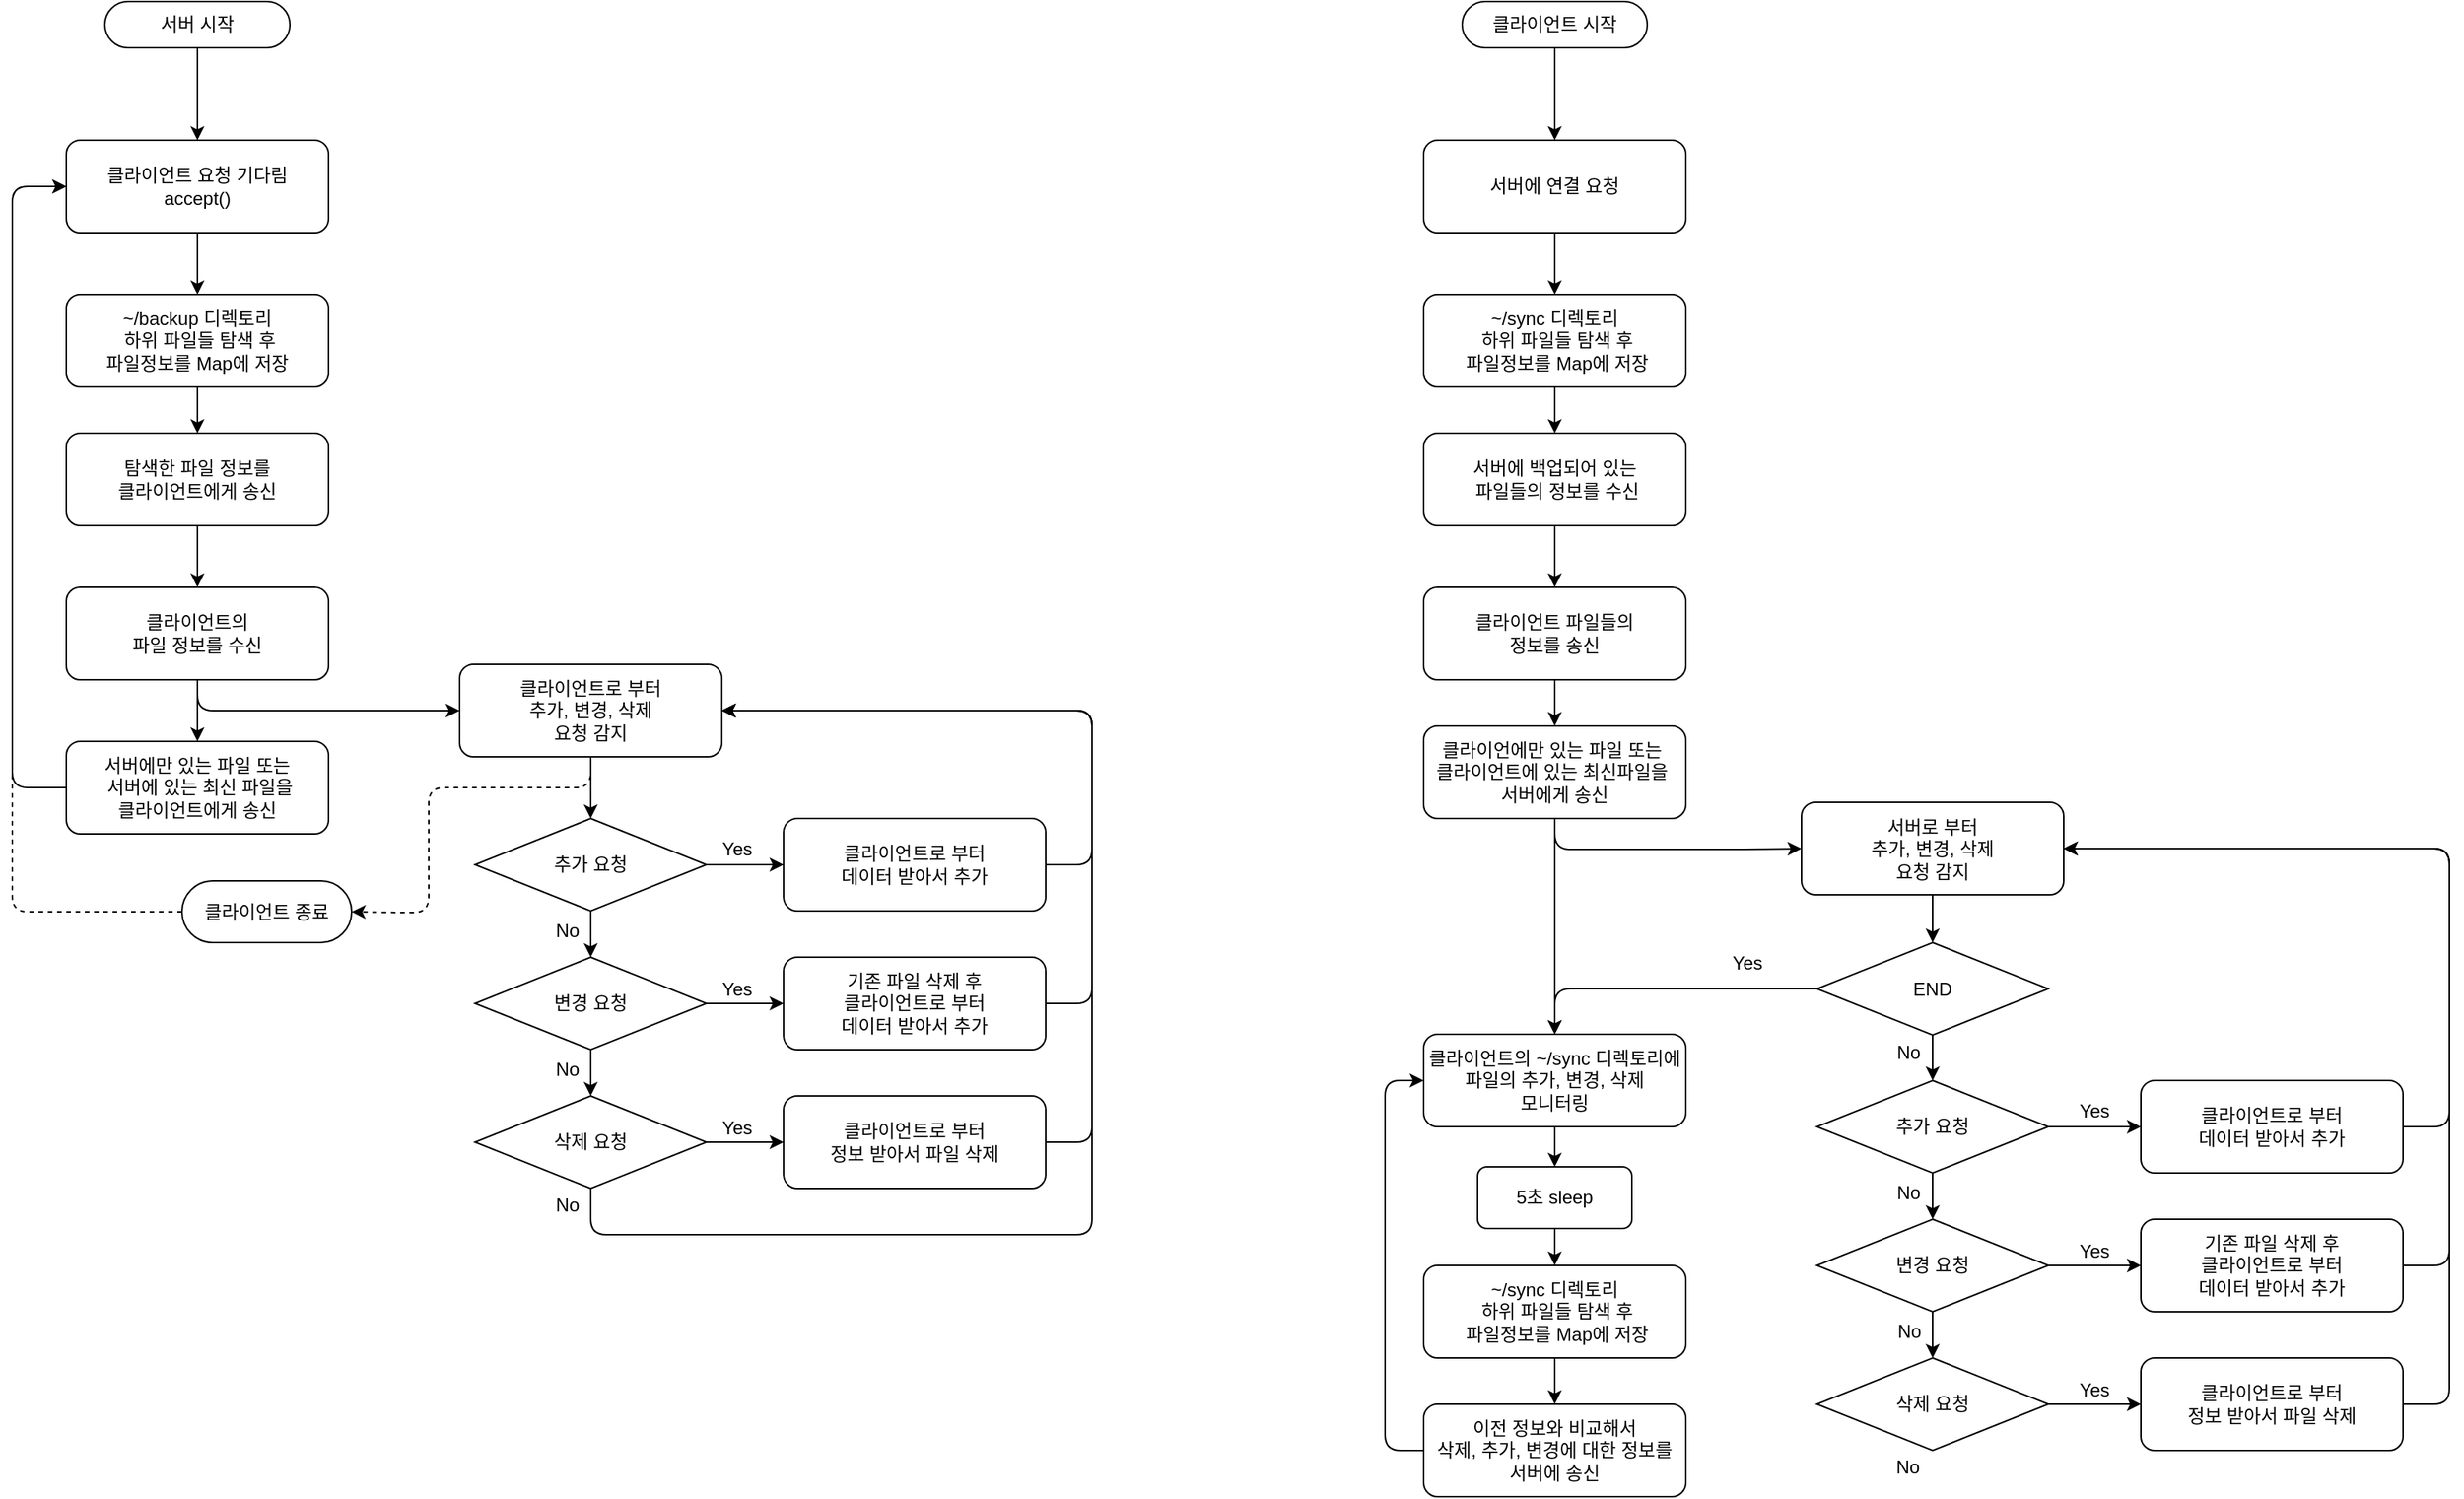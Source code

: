 <mxfile version="20.6.0" type="github">
  <diagram id="anX1heDQR3pZWfZQjRBe" name="페이지-1">
    <mxGraphModel dx="2374" dy="1149" grid="1" gridSize="10" guides="1" tooltips="1" connect="1" arrows="1" fold="1" page="1" pageScale="1" pageWidth="827" pageHeight="1169" math="0" shadow="0">
      <root>
        <mxCell id="0" />
        <mxCell id="1" parent="0" />
        <mxCell id="EzxVzveiI16b7jW3P2lI-17" style="edgeStyle=orthogonalEdgeStyle;rounded=0;orthogonalLoop=1;jettySize=auto;html=1;entryX=0.5;entryY=0;entryDx=0;entryDy=0;" parent="1" source="EzxVzveiI16b7jW3P2lI-1" target="EzxVzveiI16b7jW3P2lI-4" edge="1">
          <mxGeometry relative="1" as="geometry" />
        </mxCell>
        <mxCell id="EzxVzveiI16b7jW3P2lI-1" value="서버 시작" style="rounded=1;whiteSpace=wrap;html=1;arcSize=50;" parent="1" vertex="1">
          <mxGeometry x="80" y="110" width="120" height="30" as="geometry" />
        </mxCell>
        <mxCell id="hrOgbt3VgtR2BdMKw8dI-1" style="edgeStyle=orthogonalEdgeStyle;rounded=0;orthogonalLoop=1;jettySize=auto;html=1;entryX=0.5;entryY=0;entryDx=0;entryDy=0;" edge="1" parent="1" source="EzxVzveiI16b7jW3P2lI-2" target="EzxVzveiI16b7jW3P2lI-48">
          <mxGeometry relative="1" as="geometry" />
        </mxCell>
        <mxCell id="EzxVzveiI16b7jW3P2lI-2" value="클라이언트 시작" style="rounded=1;whiteSpace=wrap;html=1;arcSize=50;" parent="1" vertex="1">
          <mxGeometry x="960" y="110" width="120" height="30" as="geometry" />
        </mxCell>
        <mxCell id="EzxVzveiI16b7jW3P2lI-18" style="edgeStyle=orthogonalEdgeStyle;rounded=0;orthogonalLoop=1;jettySize=auto;html=1;entryX=0.5;entryY=0;entryDx=0;entryDy=0;" parent="1" source="EzxVzveiI16b7jW3P2lI-4" target="EzxVzveiI16b7jW3P2lI-5" edge="1">
          <mxGeometry relative="1" as="geometry" />
        </mxCell>
        <mxCell id="EzxVzveiI16b7jW3P2lI-4" value="클라이언트 요청 기다림&lt;br&gt;accept()" style="rounded=1;whiteSpace=wrap;html=1;" parent="1" vertex="1">
          <mxGeometry x="55" y="200" width="170" height="60" as="geometry" />
        </mxCell>
        <mxCell id="EzxVzveiI16b7jW3P2lI-19" style="edgeStyle=orthogonalEdgeStyle;rounded=0;orthogonalLoop=1;jettySize=auto;html=1;" parent="1" source="EzxVzveiI16b7jW3P2lI-5" target="EzxVzveiI16b7jW3P2lI-6" edge="1">
          <mxGeometry relative="1" as="geometry" />
        </mxCell>
        <mxCell id="EzxVzveiI16b7jW3P2lI-5" value="~/backup 디렉토리&lt;br&gt;&amp;nbsp;하위 파일들 탐색 후 &lt;br&gt;파일정보를 Map에 저장" style="rounded=1;whiteSpace=wrap;html=1;" parent="1" vertex="1">
          <mxGeometry x="55" y="300" width="170" height="60" as="geometry" />
        </mxCell>
        <mxCell id="EzxVzveiI16b7jW3P2lI-20" style="edgeStyle=orthogonalEdgeStyle;rounded=0;orthogonalLoop=1;jettySize=auto;html=1;" parent="1" source="EzxVzveiI16b7jW3P2lI-6" target="EzxVzveiI16b7jW3P2lI-7" edge="1">
          <mxGeometry relative="1" as="geometry" />
        </mxCell>
        <mxCell id="EzxVzveiI16b7jW3P2lI-6" value="탐색한 파일 정보를 &lt;br&gt;클라이언트에게 송신" style="rounded=1;whiteSpace=wrap;html=1;" parent="1" vertex="1">
          <mxGeometry x="55" y="390" width="170" height="60" as="geometry" />
        </mxCell>
        <mxCell id="EzxVzveiI16b7jW3P2lI-21" style="edgeStyle=orthogonalEdgeStyle;rounded=0;orthogonalLoop=1;jettySize=auto;html=1;entryX=0.5;entryY=0;entryDx=0;entryDy=0;" parent="1" source="EzxVzveiI16b7jW3P2lI-7" target="EzxVzveiI16b7jW3P2lI-9" edge="1">
          <mxGeometry relative="1" as="geometry" />
        </mxCell>
        <mxCell id="EzxVzveiI16b7jW3P2lI-22" style="edgeStyle=orthogonalEdgeStyle;rounded=1;orthogonalLoop=1;jettySize=auto;html=1;entryX=0;entryY=0.5;entryDx=0;entryDy=0;" parent="1" source="EzxVzveiI16b7jW3P2lI-7" target="EzxVzveiI16b7jW3P2lI-8" edge="1">
          <mxGeometry relative="1" as="geometry">
            <Array as="points">
              <mxPoint x="140" y="570" />
              <mxPoint x="270" y="570" />
            </Array>
          </mxGeometry>
        </mxCell>
        <mxCell id="EzxVzveiI16b7jW3P2lI-7" value="클라이언트의 &lt;br&gt;파일 정보를 수신" style="rounded=1;whiteSpace=wrap;html=1;" parent="1" vertex="1">
          <mxGeometry x="55" y="490" width="170" height="60" as="geometry" />
        </mxCell>
        <mxCell id="EzxVzveiI16b7jW3P2lI-23" style="edgeStyle=orthogonalEdgeStyle;rounded=0;orthogonalLoop=1;jettySize=auto;html=1;entryX=0.5;entryY=0;entryDx=0;entryDy=0;" parent="1" source="EzxVzveiI16b7jW3P2lI-8" target="EzxVzveiI16b7jW3P2lI-13" edge="1">
          <mxGeometry relative="1" as="geometry" />
        </mxCell>
        <mxCell id="EzxVzveiI16b7jW3P2lI-108" style="edgeStyle=orthogonalEdgeStyle;rounded=1;orthogonalLoop=1;jettySize=auto;html=1;entryX=1;entryY=0.5;entryDx=0;entryDy=0;dashed=1;" parent="1" source="EzxVzveiI16b7jW3P2lI-8" target="EzxVzveiI16b7jW3P2lI-105" edge="1">
          <mxGeometry relative="1" as="geometry">
            <Array as="points">
              <mxPoint x="395" y="620" />
              <mxPoint x="290" y="620" />
              <mxPoint x="290" y="701" />
              <mxPoint x="270" y="701" />
            </Array>
          </mxGeometry>
        </mxCell>
        <mxCell id="EzxVzveiI16b7jW3P2lI-8" value="클라이언트로 부터&lt;br&gt;추가, 변경, 삭제&lt;br&gt;요청 감지" style="rounded=1;whiteSpace=wrap;html=1;" parent="1" vertex="1">
          <mxGeometry x="310" y="540" width="170" height="60" as="geometry" />
        </mxCell>
        <mxCell id="EzxVzveiI16b7jW3P2lI-44" style="edgeStyle=orthogonalEdgeStyle;rounded=1;orthogonalLoop=1;jettySize=auto;html=1;entryX=0;entryY=0.5;entryDx=0;entryDy=0;" parent="1" source="EzxVzveiI16b7jW3P2lI-9" target="EzxVzveiI16b7jW3P2lI-4" edge="1">
          <mxGeometry relative="1" as="geometry">
            <Array as="points">
              <mxPoint x="20" y="620" />
              <mxPoint x="20" y="230" />
            </Array>
          </mxGeometry>
        </mxCell>
        <mxCell id="EzxVzveiI16b7jW3P2lI-9" value="서버에만 있는 파일 또는&lt;br&gt;&amp;nbsp;서버에 있는 최신 파일을 &lt;br&gt;클라이언트에게 송신" style="rounded=1;whiteSpace=wrap;html=1;" parent="1" vertex="1">
          <mxGeometry x="55" y="590" width="170" height="60" as="geometry" />
        </mxCell>
        <mxCell id="EzxVzveiI16b7jW3P2lI-24" style="edgeStyle=orthogonalEdgeStyle;rounded=0;orthogonalLoop=1;jettySize=auto;html=1;entryX=0.5;entryY=0;entryDx=0;entryDy=0;" parent="1" source="EzxVzveiI16b7jW3P2lI-13" target="EzxVzveiI16b7jW3P2lI-15" edge="1">
          <mxGeometry relative="1" as="geometry" />
        </mxCell>
        <mxCell id="EzxVzveiI16b7jW3P2lI-31" style="edgeStyle=orthogonalEdgeStyle;rounded=0;orthogonalLoop=1;jettySize=auto;html=1;entryX=0;entryY=0.5;entryDx=0;entryDy=0;" parent="1" source="EzxVzveiI16b7jW3P2lI-13" target="EzxVzveiI16b7jW3P2lI-28" edge="1">
          <mxGeometry relative="1" as="geometry" />
        </mxCell>
        <mxCell id="EzxVzveiI16b7jW3P2lI-13" value="추가 요청" style="rhombus;whiteSpace=wrap;html=1;" parent="1" vertex="1">
          <mxGeometry x="320" y="640" width="150" height="60" as="geometry" />
        </mxCell>
        <mxCell id="EzxVzveiI16b7jW3P2lI-25" style="edgeStyle=orthogonalEdgeStyle;rounded=0;orthogonalLoop=1;jettySize=auto;html=1;entryX=0.5;entryY=0;entryDx=0;entryDy=0;" parent="1" source="EzxVzveiI16b7jW3P2lI-15" target="EzxVzveiI16b7jW3P2lI-16" edge="1">
          <mxGeometry relative="1" as="geometry" />
        </mxCell>
        <mxCell id="EzxVzveiI16b7jW3P2lI-32" style="edgeStyle=orthogonalEdgeStyle;rounded=0;orthogonalLoop=1;jettySize=auto;html=1;entryX=0;entryY=0.5;entryDx=0;entryDy=0;" parent="1" source="EzxVzveiI16b7jW3P2lI-15" target="EzxVzveiI16b7jW3P2lI-29" edge="1">
          <mxGeometry relative="1" as="geometry" />
        </mxCell>
        <mxCell id="EzxVzveiI16b7jW3P2lI-15" value="변경 요청" style="rhombus;whiteSpace=wrap;html=1;" parent="1" vertex="1">
          <mxGeometry x="320" y="730" width="150" height="60" as="geometry" />
        </mxCell>
        <mxCell id="EzxVzveiI16b7jW3P2lI-33" style="edgeStyle=orthogonalEdgeStyle;rounded=0;orthogonalLoop=1;jettySize=auto;html=1;entryX=0;entryY=0.5;entryDx=0;entryDy=0;" parent="1" source="EzxVzveiI16b7jW3P2lI-16" target="EzxVzveiI16b7jW3P2lI-30" edge="1">
          <mxGeometry relative="1" as="geometry" />
        </mxCell>
        <mxCell id="EzxVzveiI16b7jW3P2lI-42" style="edgeStyle=orthogonalEdgeStyle;rounded=1;orthogonalLoop=1;jettySize=auto;html=1;entryX=1;entryY=0.5;entryDx=0;entryDy=0;" parent="1" source="EzxVzveiI16b7jW3P2lI-16" target="EzxVzveiI16b7jW3P2lI-8" edge="1">
          <mxGeometry relative="1" as="geometry">
            <Array as="points">
              <mxPoint x="395" y="910" />
              <mxPoint x="720" y="910" />
              <mxPoint x="720" y="570" />
            </Array>
          </mxGeometry>
        </mxCell>
        <mxCell id="EzxVzveiI16b7jW3P2lI-16" value="삭제 요청" style="rhombus;whiteSpace=wrap;html=1;" parent="1" vertex="1">
          <mxGeometry x="320" y="820" width="150" height="60" as="geometry" />
        </mxCell>
        <mxCell id="EzxVzveiI16b7jW3P2lI-39" style="edgeStyle=orthogonalEdgeStyle;rounded=1;orthogonalLoop=1;jettySize=auto;html=1;entryX=1;entryY=0.5;entryDx=0;entryDy=0;" parent="1" source="EzxVzveiI16b7jW3P2lI-28" target="EzxVzveiI16b7jW3P2lI-8" edge="1">
          <mxGeometry relative="1" as="geometry">
            <Array as="points">
              <mxPoint x="720" y="670" />
              <mxPoint x="720" y="570" />
            </Array>
          </mxGeometry>
        </mxCell>
        <mxCell id="EzxVzveiI16b7jW3P2lI-28" value="클라이언트로 부터&lt;br&gt;데이터 받아서 추가" style="rounded=1;whiteSpace=wrap;html=1;" parent="1" vertex="1">
          <mxGeometry x="520" y="640" width="170" height="60" as="geometry" />
        </mxCell>
        <mxCell id="EzxVzveiI16b7jW3P2lI-40" style="edgeStyle=orthogonalEdgeStyle;rounded=1;orthogonalLoop=1;jettySize=auto;html=1;entryX=1;entryY=0.5;entryDx=0;entryDy=0;" parent="1" source="EzxVzveiI16b7jW3P2lI-29" target="EzxVzveiI16b7jW3P2lI-8" edge="1">
          <mxGeometry relative="1" as="geometry">
            <Array as="points">
              <mxPoint x="720" y="760" />
              <mxPoint x="720" y="570" />
            </Array>
          </mxGeometry>
        </mxCell>
        <mxCell id="EzxVzveiI16b7jW3P2lI-29" value="기존 파일 삭제 후&lt;br&gt;클라이언트로 부터&lt;br&gt;데이터 받아서 추가" style="rounded=1;whiteSpace=wrap;html=1;" parent="1" vertex="1">
          <mxGeometry x="520" y="730" width="170" height="60" as="geometry" />
        </mxCell>
        <mxCell id="EzxVzveiI16b7jW3P2lI-41" style="edgeStyle=orthogonalEdgeStyle;rounded=1;orthogonalLoop=1;jettySize=auto;html=1;entryX=1;entryY=0.5;entryDx=0;entryDy=0;" parent="1" source="EzxVzveiI16b7jW3P2lI-30" target="EzxVzveiI16b7jW3P2lI-8" edge="1">
          <mxGeometry relative="1" as="geometry">
            <Array as="points">
              <mxPoint x="720" y="850" />
              <mxPoint x="720" y="570" />
            </Array>
          </mxGeometry>
        </mxCell>
        <mxCell id="EzxVzveiI16b7jW3P2lI-30" value="클라이언트로 부터&lt;br&gt;정보 받아서 파일 삭제" style="rounded=1;whiteSpace=wrap;html=1;" parent="1" vertex="1">
          <mxGeometry x="520" y="820" width="170" height="60" as="geometry" />
        </mxCell>
        <mxCell id="EzxVzveiI16b7jW3P2lI-34" value="Yes" style="text;html=1;strokeColor=none;fillColor=none;align=center;verticalAlign=middle;whiteSpace=wrap;rounded=0;" parent="1" vertex="1">
          <mxGeometry x="475" y="649" width="30" height="21" as="geometry" />
        </mxCell>
        <mxCell id="EzxVzveiI16b7jW3P2lI-35" value="Yes" style="text;html=1;strokeColor=none;fillColor=none;align=center;verticalAlign=middle;whiteSpace=wrap;rounded=0;" parent="1" vertex="1">
          <mxGeometry x="475" y="740" width="30" height="21" as="geometry" />
        </mxCell>
        <mxCell id="EzxVzveiI16b7jW3P2lI-36" value="Yes" style="text;html=1;strokeColor=none;fillColor=none;align=center;verticalAlign=middle;whiteSpace=wrap;rounded=0;" parent="1" vertex="1">
          <mxGeometry x="475" y="830" width="30" height="21" as="geometry" />
        </mxCell>
        <mxCell id="EzxVzveiI16b7jW3P2lI-37" value="No" style="text;html=1;strokeColor=none;fillColor=none;align=center;verticalAlign=middle;whiteSpace=wrap;rounded=0;" parent="1" vertex="1">
          <mxGeometry x="365" y="702" width="30" height="21" as="geometry" />
        </mxCell>
        <mxCell id="EzxVzveiI16b7jW3P2lI-38" value="No" style="text;html=1;strokeColor=none;fillColor=none;align=center;verticalAlign=middle;whiteSpace=wrap;rounded=0;" parent="1" vertex="1">
          <mxGeometry x="365" y="792" width="30" height="21" as="geometry" />
        </mxCell>
        <mxCell id="EzxVzveiI16b7jW3P2lI-43" value="No" style="text;html=1;strokeColor=none;fillColor=none;align=center;verticalAlign=middle;whiteSpace=wrap;rounded=0;" parent="1" vertex="1">
          <mxGeometry x="365" y="880" width="30" height="21" as="geometry" />
        </mxCell>
        <mxCell id="EzxVzveiI16b7jW3P2lI-71" style="edgeStyle=orthogonalEdgeStyle;rounded=1;orthogonalLoop=1;jettySize=auto;html=1;entryX=0.5;entryY=0;entryDx=0;entryDy=0;" parent="1" source="EzxVzveiI16b7jW3P2lI-48" target="EzxVzveiI16b7jW3P2lI-49" edge="1">
          <mxGeometry relative="1" as="geometry" />
        </mxCell>
        <mxCell id="EzxVzveiI16b7jW3P2lI-48" value="서버에 연결 요청" style="rounded=1;whiteSpace=wrap;html=1;" parent="1" vertex="1">
          <mxGeometry x="935" y="200" width="170" height="60" as="geometry" />
        </mxCell>
        <mxCell id="EzxVzveiI16b7jW3P2lI-72" style="edgeStyle=orthogonalEdgeStyle;rounded=1;orthogonalLoop=1;jettySize=auto;html=1;entryX=0.5;entryY=0;entryDx=0;entryDy=0;" parent="1" source="EzxVzveiI16b7jW3P2lI-49" target="EzxVzveiI16b7jW3P2lI-50" edge="1">
          <mxGeometry relative="1" as="geometry" />
        </mxCell>
        <mxCell id="EzxVzveiI16b7jW3P2lI-49" value="~/sync 디렉토리&lt;br&gt;&amp;nbsp;하위 파일들 탐색 후&lt;br&gt;&amp;nbsp;파일정보를 Map에 저장" style="rounded=1;whiteSpace=wrap;html=1;" parent="1" vertex="1">
          <mxGeometry x="935" y="300" width="170" height="60" as="geometry" />
        </mxCell>
        <mxCell id="EzxVzveiI16b7jW3P2lI-73" style="edgeStyle=orthogonalEdgeStyle;rounded=1;orthogonalLoop=1;jettySize=auto;html=1;" parent="1" source="EzxVzveiI16b7jW3P2lI-50" target="EzxVzveiI16b7jW3P2lI-51" edge="1">
          <mxGeometry relative="1" as="geometry" />
        </mxCell>
        <mxCell id="EzxVzveiI16b7jW3P2lI-50" value="서버에 백업되어 있는&lt;br&gt;&amp;nbsp;파일들의 정보를 수신" style="rounded=1;whiteSpace=wrap;html=1;" parent="1" vertex="1">
          <mxGeometry x="935" y="390" width="170" height="60" as="geometry" />
        </mxCell>
        <mxCell id="EzxVzveiI16b7jW3P2lI-74" style="edgeStyle=orthogonalEdgeStyle;rounded=1;orthogonalLoop=1;jettySize=auto;html=1;entryX=0.5;entryY=0;entryDx=0;entryDy=0;" parent="1" source="EzxVzveiI16b7jW3P2lI-51" target="EzxVzveiI16b7jW3P2lI-60" edge="1">
          <mxGeometry relative="1" as="geometry" />
        </mxCell>
        <mxCell id="EzxVzveiI16b7jW3P2lI-51" value="클라이언트&amp;nbsp;파일들의 &lt;br&gt;정보를 송신" style="rounded=1;whiteSpace=wrap;html=1;" parent="1" vertex="1">
          <mxGeometry x="935" y="490" width="170" height="60" as="geometry" />
        </mxCell>
        <mxCell id="EzxVzveiI16b7jW3P2lI-75" style="edgeStyle=orthogonalEdgeStyle;rounded=1;orthogonalLoop=1;jettySize=auto;html=1;entryX=0.5;entryY=0;entryDx=0;entryDy=0;" parent="1" source="EzxVzveiI16b7jW3P2lI-60" target="EzxVzveiI16b7jW3P2lI-62" edge="1">
          <mxGeometry relative="1" as="geometry" />
        </mxCell>
        <mxCell id="EzxVzveiI16b7jW3P2lI-95" style="edgeStyle=orthogonalEdgeStyle;rounded=1;orthogonalLoop=1;jettySize=auto;html=1;entryX=0;entryY=0.5;entryDx=0;entryDy=0;" parent="1" source="EzxVzveiI16b7jW3P2lI-60" target="EzxVzveiI16b7jW3P2lI-76" edge="1">
          <mxGeometry relative="1" as="geometry">
            <Array as="points">
              <mxPoint x="1020" y="660" />
              <mxPoint x="1143" y="660" />
            </Array>
          </mxGeometry>
        </mxCell>
        <mxCell id="EzxVzveiI16b7jW3P2lI-60" value="클라이언에만 있는 파일 또는&amp;nbsp;&lt;br&gt;클라이언트에 있는 최신파일을&amp;nbsp;&lt;br&gt;서버에게 송신" style="rounded=1;whiteSpace=wrap;html=1;" parent="1" vertex="1">
          <mxGeometry x="935" y="580" width="170" height="60" as="geometry" />
        </mxCell>
        <mxCell id="EzxVzveiI16b7jW3P2lI-68" style="edgeStyle=orthogonalEdgeStyle;rounded=1;orthogonalLoop=1;jettySize=auto;html=1;entryX=0.5;entryY=0;entryDx=0;entryDy=0;" parent="1" source="EzxVzveiI16b7jW3P2lI-62" target="EzxVzveiI16b7jW3P2lI-63" edge="1">
          <mxGeometry relative="1" as="geometry" />
        </mxCell>
        <mxCell id="EzxVzveiI16b7jW3P2lI-62" value="클라이언트의 ~/sync 디렉토리에 파일의 추가, 변경, 삭제&lt;br&gt;모니터링" style="rounded=1;whiteSpace=wrap;html=1;" parent="1" vertex="1">
          <mxGeometry x="935" y="780" width="170" height="60" as="geometry" />
        </mxCell>
        <mxCell id="EzxVzveiI16b7jW3P2lI-69" style="edgeStyle=orthogonalEdgeStyle;rounded=1;orthogonalLoop=1;jettySize=auto;html=1;entryX=0.5;entryY=0;entryDx=0;entryDy=0;" parent="1" source="EzxVzveiI16b7jW3P2lI-63" target="EzxVzveiI16b7jW3P2lI-64" edge="1">
          <mxGeometry relative="1" as="geometry" />
        </mxCell>
        <mxCell id="EzxVzveiI16b7jW3P2lI-63" value="5초 sleep" style="rounded=1;whiteSpace=wrap;html=1;" parent="1" vertex="1">
          <mxGeometry x="970" y="866" width="100" height="40" as="geometry" />
        </mxCell>
        <mxCell id="EzxVzveiI16b7jW3P2lI-70" style="edgeStyle=orthogonalEdgeStyle;rounded=1;orthogonalLoop=1;jettySize=auto;html=1;entryX=0.5;entryY=0;entryDx=0;entryDy=0;" parent="1" source="EzxVzveiI16b7jW3P2lI-64" target="EzxVzveiI16b7jW3P2lI-65" edge="1">
          <mxGeometry relative="1" as="geometry" />
        </mxCell>
        <mxCell id="EzxVzveiI16b7jW3P2lI-64" value="~/sync 디렉토리&lt;br&gt;&amp;nbsp;하위 파일들 탐색 후&lt;br&gt;&amp;nbsp;파일정보를 Map에 저장" style="rounded=1;whiteSpace=wrap;html=1;" parent="1" vertex="1">
          <mxGeometry x="935" y="930" width="170" height="60" as="geometry" />
        </mxCell>
        <mxCell id="EzxVzveiI16b7jW3P2lI-67" style="edgeStyle=orthogonalEdgeStyle;rounded=1;orthogonalLoop=1;jettySize=auto;html=1;entryX=0;entryY=0.5;entryDx=0;entryDy=0;" parent="1" source="EzxVzveiI16b7jW3P2lI-65" target="EzxVzveiI16b7jW3P2lI-62" edge="1">
          <mxGeometry relative="1" as="geometry">
            <Array as="points">
              <mxPoint x="910" y="1050.0" />
              <mxPoint x="910" y="810" />
            </Array>
          </mxGeometry>
        </mxCell>
        <mxCell id="EzxVzveiI16b7jW3P2lI-65" value="이전 정보와 비교해서&lt;br&gt;삭제, 추가, 변경에 대한 정보를&lt;br&gt;서버에 송신" style="rounded=1;whiteSpace=wrap;html=1;" parent="1" vertex="1">
          <mxGeometry x="935" y="1020" width="170" height="60" as="geometry" />
        </mxCell>
        <mxCell id="EzxVzveiI16b7jW3P2lI-100" style="edgeStyle=orthogonalEdgeStyle;rounded=1;orthogonalLoop=1;jettySize=auto;html=1;entryX=0.5;entryY=0;entryDx=0;entryDy=0;" parent="1" source="EzxVzveiI16b7jW3P2lI-76" target="EzxVzveiI16b7jW3P2lI-99" edge="1">
          <mxGeometry relative="1" as="geometry" />
        </mxCell>
        <mxCell id="EzxVzveiI16b7jW3P2lI-76" value="서버로 부터&lt;br&gt;추가, 변경, 삭제&lt;br&gt;요청 감지" style="rounded=1;whiteSpace=wrap;html=1;" parent="1" vertex="1">
          <mxGeometry x="1180" y="629.5" width="170" height="60" as="geometry" />
        </mxCell>
        <mxCell id="EzxVzveiI16b7jW3P2lI-77" style="edgeStyle=orthogonalEdgeStyle;rounded=0;orthogonalLoop=1;jettySize=auto;html=1;entryX=0.5;entryY=0;entryDx=0;entryDy=0;" parent="1" source="EzxVzveiI16b7jW3P2lI-79" target="EzxVzveiI16b7jW3P2lI-82" edge="1">
          <mxGeometry relative="1" as="geometry" />
        </mxCell>
        <mxCell id="EzxVzveiI16b7jW3P2lI-78" style="edgeStyle=orthogonalEdgeStyle;rounded=0;orthogonalLoop=1;jettySize=auto;html=1;entryX=0;entryY=0.5;entryDx=0;entryDy=0;" parent="1" source="EzxVzveiI16b7jW3P2lI-79" target="EzxVzveiI16b7jW3P2lI-85" edge="1">
          <mxGeometry relative="1" as="geometry" />
        </mxCell>
        <mxCell id="EzxVzveiI16b7jW3P2lI-79" value="추가 요청" style="rhombus;whiteSpace=wrap;html=1;" parent="1" vertex="1">
          <mxGeometry x="1190" y="810" width="150" height="60" as="geometry" />
        </mxCell>
        <mxCell id="EzxVzveiI16b7jW3P2lI-80" style="edgeStyle=orthogonalEdgeStyle;rounded=0;orthogonalLoop=1;jettySize=auto;html=1;entryX=0.5;entryY=0;entryDx=0;entryDy=0;" parent="1" source="EzxVzveiI16b7jW3P2lI-82" target="EzxVzveiI16b7jW3P2lI-84" edge="1">
          <mxGeometry relative="1" as="geometry" />
        </mxCell>
        <mxCell id="EzxVzveiI16b7jW3P2lI-81" style="edgeStyle=orthogonalEdgeStyle;rounded=0;orthogonalLoop=1;jettySize=auto;html=1;entryX=0;entryY=0.5;entryDx=0;entryDy=0;" parent="1" source="EzxVzveiI16b7jW3P2lI-82" target="EzxVzveiI16b7jW3P2lI-86" edge="1">
          <mxGeometry relative="1" as="geometry" />
        </mxCell>
        <mxCell id="EzxVzveiI16b7jW3P2lI-82" value="변경 요청" style="rhombus;whiteSpace=wrap;html=1;" parent="1" vertex="1">
          <mxGeometry x="1190" y="900" width="150" height="60" as="geometry" />
        </mxCell>
        <mxCell id="EzxVzveiI16b7jW3P2lI-83" style="edgeStyle=orthogonalEdgeStyle;rounded=0;orthogonalLoop=1;jettySize=auto;html=1;entryX=0;entryY=0.5;entryDx=0;entryDy=0;" parent="1" source="EzxVzveiI16b7jW3P2lI-84" target="EzxVzveiI16b7jW3P2lI-87" edge="1">
          <mxGeometry relative="1" as="geometry" />
        </mxCell>
        <mxCell id="EzxVzveiI16b7jW3P2lI-84" value="삭제 요청" style="rhombus;whiteSpace=wrap;html=1;" parent="1" vertex="1">
          <mxGeometry x="1190" y="990" width="150" height="60" as="geometry" />
        </mxCell>
        <mxCell id="EzxVzveiI16b7jW3P2lI-96" style="edgeStyle=orthogonalEdgeStyle;rounded=1;orthogonalLoop=1;jettySize=auto;html=1;entryX=1;entryY=0.5;entryDx=0;entryDy=0;" parent="1" source="EzxVzveiI16b7jW3P2lI-85" target="EzxVzveiI16b7jW3P2lI-76" edge="1">
          <mxGeometry relative="1" as="geometry">
            <Array as="points">
              <mxPoint x="1600" y="840" />
              <mxPoint x="1600" y="659" />
            </Array>
          </mxGeometry>
        </mxCell>
        <mxCell id="EzxVzveiI16b7jW3P2lI-85" value="클라이언트로 부터&lt;br&gt;데이터 받아서 추가" style="rounded=1;whiteSpace=wrap;html=1;" parent="1" vertex="1">
          <mxGeometry x="1400" y="810" width="170" height="60" as="geometry" />
        </mxCell>
        <mxCell id="EzxVzveiI16b7jW3P2lI-97" style="edgeStyle=orthogonalEdgeStyle;rounded=1;orthogonalLoop=1;jettySize=auto;html=1;entryX=1;entryY=0.5;entryDx=0;entryDy=0;" parent="1" source="EzxVzveiI16b7jW3P2lI-86" target="EzxVzveiI16b7jW3P2lI-76" edge="1">
          <mxGeometry relative="1" as="geometry">
            <Array as="points">
              <mxPoint x="1600" y="930" />
              <mxPoint x="1600" y="659" />
            </Array>
          </mxGeometry>
        </mxCell>
        <mxCell id="EzxVzveiI16b7jW3P2lI-86" value="기존 파일 삭제 후&lt;br&gt;클라이언트로 부터&lt;br&gt;데이터 받아서 추가" style="rounded=1;whiteSpace=wrap;html=1;" parent="1" vertex="1">
          <mxGeometry x="1400" y="900" width="170" height="60" as="geometry" />
        </mxCell>
        <mxCell id="EzxVzveiI16b7jW3P2lI-98" style="edgeStyle=orthogonalEdgeStyle;rounded=1;orthogonalLoop=1;jettySize=auto;html=1;entryX=1;entryY=0.5;entryDx=0;entryDy=0;" parent="1" source="EzxVzveiI16b7jW3P2lI-87" target="EzxVzveiI16b7jW3P2lI-76" edge="1">
          <mxGeometry relative="1" as="geometry">
            <Array as="points">
              <mxPoint x="1600" y="1020" />
              <mxPoint x="1600" y="659" />
            </Array>
          </mxGeometry>
        </mxCell>
        <mxCell id="EzxVzveiI16b7jW3P2lI-87" value="클라이언트로 부터&lt;br&gt;정보 받아서 파일 삭제" style="rounded=1;whiteSpace=wrap;html=1;" parent="1" vertex="1">
          <mxGeometry x="1400" y="990" width="170" height="60" as="geometry" />
        </mxCell>
        <mxCell id="EzxVzveiI16b7jW3P2lI-88" value="Yes" style="text;html=1;strokeColor=none;fillColor=none;align=center;verticalAlign=middle;whiteSpace=wrap;rounded=0;" parent="1" vertex="1">
          <mxGeometry x="1355" y="819" width="30" height="21" as="geometry" />
        </mxCell>
        <mxCell id="EzxVzveiI16b7jW3P2lI-89" value="Yes" style="text;html=1;strokeColor=none;fillColor=none;align=center;verticalAlign=middle;whiteSpace=wrap;rounded=0;" parent="1" vertex="1">
          <mxGeometry x="1355" y="910" width="30" height="21" as="geometry" />
        </mxCell>
        <mxCell id="EzxVzveiI16b7jW3P2lI-90" value="Yes" style="text;html=1;strokeColor=none;fillColor=none;align=center;verticalAlign=middle;whiteSpace=wrap;rounded=0;" parent="1" vertex="1">
          <mxGeometry x="1355" y="1000" width="30" height="21" as="geometry" />
        </mxCell>
        <mxCell id="EzxVzveiI16b7jW3P2lI-91" value="No" style="text;html=1;strokeColor=none;fillColor=none;align=center;verticalAlign=middle;whiteSpace=wrap;rounded=0;" parent="1" vertex="1">
          <mxGeometry x="1233" y="871" width="32.86" height="23" as="geometry" />
        </mxCell>
        <mxCell id="EzxVzveiI16b7jW3P2lI-92" value="No" style="text;html=1;strokeColor=none;fillColor=none;align=center;verticalAlign=middle;whiteSpace=wrap;rounded=0;" parent="1" vertex="1">
          <mxGeometry x="1235" y="962" width="30" height="21" as="geometry" />
        </mxCell>
        <mxCell id="EzxVzveiI16b7jW3P2lI-93" value="No" style="text;html=1;strokeColor=none;fillColor=none;align=center;verticalAlign=middle;whiteSpace=wrap;rounded=0;" parent="1" vertex="1">
          <mxGeometry x="1234" y="1050" width="30" height="21" as="geometry" />
        </mxCell>
        <mxCell id="EzxVzveiI16b7jW3P2lI-101" style="edgeStyle=orthogonalEdgeStyle;rounded=1;orthogonalLoop=1;jettySize=auto;html=1;entryX=0.5;entryY=0;entryDx=0;entryDy=0;" parent="1" source="EzxVzveiI16b7jW3P2lI-99" target="EzxVzveiI16b7jW3P2lI-79" edge="1">
          <mxGeometry relative="1" as="geometry" />
        </mxCell>
        <mxCell id="EzxVzveiI16b7jW3P2lI-103" style="edgeStyle=orthogonalEdgeStyle;rounded=1;orthogonalLoop=1;jettySize=auto;html=1;entryX=0.5;entryY=0;entryDx=0;entryDy=0;" parent="1" source="EzxVzveiI16b7jW3P2lI-99" target="EzxVzveiI16b7jW3P2lI-62" edge="1">
          <mxGeometry relative="1" as="geometry" />
        </mxCell>
        <mxCell id="EzxVzveiI16b7jW3P2lI-99" value="END" style="rhombus;whiteSpace=wrap;html=1;" parent="1" vertex="1">
          <mxGeometry x="1190" y="720.5" width="150" height="60" as="geometry" />
        </mxCell>
        <mxCell id="EzxVzveiI16b7jW3P2lI-102" value="No" style="text;html=1;strokeColor=none;fillColor=none;align=center;verticalAlign=middle;whiteSpace=wrap;rounded=0;" parent="1" vertex="1">
          <mxGeometry x="1233" y="780" width="32.86" height="23" as="geometry" />
        </mxCell>
        <mxCell id="EzxVzveiI16b7jW3P2lI-104" value="Yes" style="text;html=1;strokeColor=none;fillColor=none;align=center;verticalAlign=middle;whiteSpace=wrap;rounded=0;" parent="1" vertex="1">
          <mxGeometry x="1130" y="723" width="30" height="21" as="geometry" />
        </mxCell>
        <mxCell id="EzxVzveiI16b7jW3P2lI-109" style="edgeStyle=orthogonalEdgeStyle;rounded=1;orthogonalLoop=1;jettySize=auto;html=1;entryX=0;entryY=0.5;entryDx=0;entryDy=0;dashed=1;" parent="1" source="EzxVzveiI16b7jW3P2lI-105" target="EzxVzveiI16b7jW3P2lI-4" edge="1">
          <mxGeometry relative="1" as="geometry">
            <Array as="points">
              <mxPoint x="20" y="701" />
              <mxPoint x="20" y="230" />
            </Array>
          </mxGeometry>
        </mxCell>
        <mxCell id="EzxVzveiI16b7jW3P2lI-105" value="클라이언트 종료" style="rounded=1;whiteSpace=wrap;html=1;arcSize=50;" parent="1" vertex="1">
          <mxGeometry x="130" y="680.5" width="110" height="40" as="geometry" />
        </mxCell>
      </root>
    </mxGraphModel>
  </diagram>
</mxfile>
